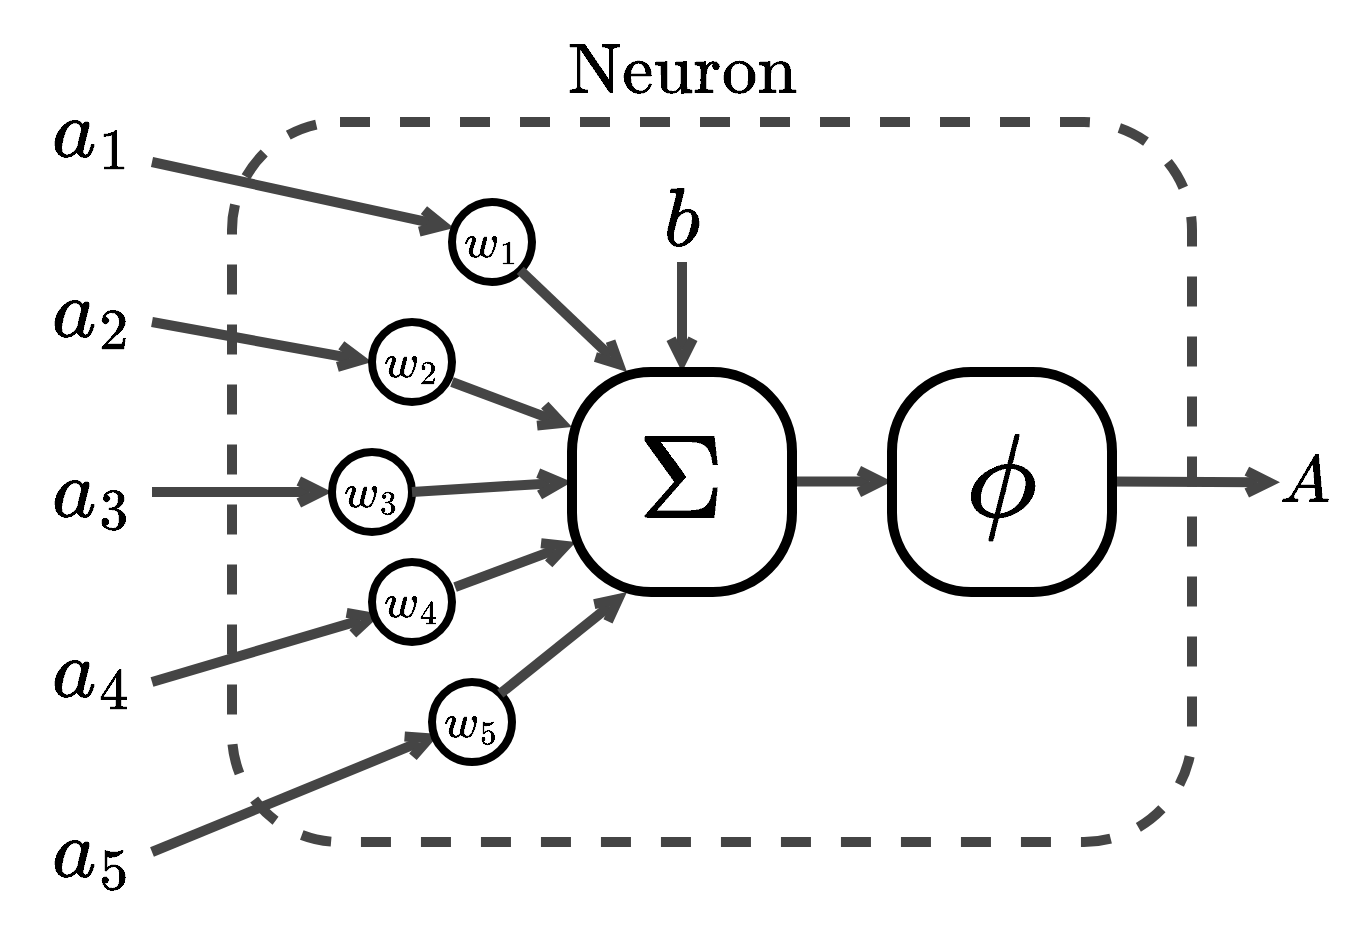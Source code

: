 <mxfile version="22.1.21" type="device">
  <diagram name="Stránka-1" id="elV8rFbGL1NgoKadewW1">
    <mxGraphModel dx="794" dy="832" grid="1" gridSize="10" guides="1" tooltips="1" connect="1" arrows="1" fold="1" page="1" pageScale="1" pageWidth="1654" pageHeight="2336" math="1" shadow="0">
      <root>
        <mxCell id="0" />
        <mxCell id="1" parent="0" />
        <mxCell id="HHsBuXF4o16a0b7N-zm0-21" value="" style="rounded=1;whiteSpace=wrap;html=1;strokeWidth=5;dashed=1;strokeColor=#454545;" parent="1" vertex="1">
          <mxGeometry x="1000" y="500" width="480" height="360" as="geometry" />
        </mxCell>
        <mxCell id="HHsBuXF4o16a0b7N-zm0-17" style="rounded=0;orthogonalLoop=1;jettySize=auto;html=1;endArrow=open;endFill=0;strokeWidth=5;strokeColor=#454545;exitX=1;exitY=1;exitDx=0;exitDy=0;entryX=0;entryY=0.5;entryDx=0;entryDy=0;" parent="1" edge="1">
          <mxGeometry relative="1" as="geometry">
            <mxPoint x="1440" y="679.77" as="sourcePoint" />
            <mxPoint x="1524" y="680.11" as="targetPoint" />
          </mxGeometry>
        </mxCell>
        <mxCell id="4ET7x0pr7HxU3ARI9NAl-24" style="rounded=0;orthogonalLoop=1;jettySize=auto;html=1;endArrow=open;endFill=0;strokeWidth=5;strokeColor=#454545;entryX=0.025;entryY=0.325;entryDx=0;entryDy=0;exitX=1;exitY=1;exitDx=0;exitDy=0;entryPerimeter=0;" parent="1" source="HHsBuXF4o16a0b7N-zm0-28" target="HHsBuXF4o16a0b7N-zm0-2" edge="1">
          <mxGeometry relative="1" as="geometry">
            <mxPoint x="1000" y="490" as="sourcePoint" />
            <mxPoint x="1080" y="560" as="targetPoint" />
          </mxGeometry>
        </mxCell>
        <mxCell id="4ET7x0pr7HxU3ARI9NAl-27" style="rounded=0;orthogonalLoop=1;jettySize=auto;html=1;endArrow=open;endFill=0;strokeWidth=5;strokeColor=#454545;entryX=0;entryY=0.5;entryDx=0;entryDy=0;" parent="1" target="HHsBuXF4o16a0b7N-zm0-3" edge="1">
          <mxGeometry relative="1" as="geometry">
            <mxPoint x="960" y="600" as="sourcePoint" />
            <mxPoint x="1070" y="630" as="targetPoint" />
          </mxGeometry>
        </mxCell>
        <mxCell id="4ET7x0pr7HxU3ARI9NAl-29" style="rounded=0;orthogonalLoop=1;jettySize=auto;html=1;endArrow=open;endFill=0;strokeWidth=5;strokeColor=#454545;entryX=0;entryY=0.5;entryDx=0;entryDy=0;" parent="1" target="HHsBuXF4o16a0b7N-zm0-4" edge="1">
          <mxGeometry relative="1" as="geometry">
            <mxPoint x="960" y="685" as="sourcePoint" />
            <mxPoint x="1050" y="705" as="targetPoint" />
          </mxGeometry>
        </mxCell>
        <mxCell id="4ET7x0pr7HxU3ARI9NAl-32" style="rounded=0;orthogonalLoop=1;jettySize=auto;html=1;endArrow=open;endFill=0;strokeWidth=5;strokeColor=#454545;entryX=0.119;entryY=0.65;entryDx=0;entryDy=0;entryPerimeter=0;" parent="1" target="HHsBuXF4o16a0b7N-zm0-5" edge="1">
          <mxGeometry relative="1" as="geometry">
            <mxPoint x="960" y="780" as="sourcePoint" />
            <mxPoint x="1090" y="750" as="targetPoint" />
          </mxGeometry>
        </mxCell>
        <mxCell id="4ET7x0pr7HxU3ARI9NAl-34" style="rounded=0;orthogonalLoop=1;jettySize=auto;html=1;endArrow=open;endFill=0;strokeWidth=5;strokeColor=#454545;entryX=0.093;entryY=0.65;entryDx=0;entryDy=0;entryPerimeter=0;exitX=1;exitY=0.5;exitDx=0;exitDy=0;" parent="1" source="HHsBuXF4o16a0b7N-zm0-34" target="HHsBuXF4o16a0b7N-zm0-6" edge="1">
          <mxGeometry relative="1" as="geometry">
            <mxPoint x="970" y="860" as="sourcePoint" />
            <mxPoint x="1160" y="780" as="targetPoint" />
          </mxGeometry>
        </mxCell>
        <mxCell id="HHsBuXF4o16a0b7N-zm0-2" value="&lt;font style=&quot;font-size: 20px;&quot;&gt;\(w_1\)&lt;/font&gt;" style="ellipse;whiteSpace=wrap;html=1;aspect=fixed;strokeWidth=4;" parent="1" vertex="1">
          <mxGeometry x="1110" y="540" width="40" height="40" as="geometry" />
        </mxCell>
        <mxCell id="HHsBuXF4o16a0b7N-zm0-3" value="&lt;font style=&quot;font-size: 20px;&quot;&gt;\(w_2\)&lt;/font&gt;" style="ellipse;whiteSpace=wrap;html=1;aspect=fixed;strokeWidth=4;" parent="1" vertex="1">
          <mxGeometry x="1070" y="600" width="40" height="40" as="geometry" />
        </mxCell>
        <mxCell id="HHsBuXF4o16a0b7N-zm0-4" value="&lt;font style=&quot;font-size: 20px;&quot;&gt;\(w_3\)&lt;/font&gt;" style="ellipse;whiteSpace=wrap;html=1;aspect=fixed;strokeWidth=4;" parent="1" vertex="1">
          <mxGeometry x="1050" y="665" width="40" height="40" as="geometry" />
        </mxCell>
        <mxCell id="HHsBuXF4o16a0b7N-zm0-5" value="&lt;font style=&quot;font-size: 20px;&quot;&gt;\(w_4\)&lt;/font&gt;" style="ellipse;whiteSpace=wrap;html=1;aspect=fixed;strokeWidth=4;" parent="1" vertex="1">
          <mxGeometry x="1070" y="720" width="40" height="40" as="geometry" />
        </mxCell>
        <mxCell id="HHsBuXF4o16a0b7N-zm0-6" value="&lt;font style=&quot;font-size: 20px;&quot;&gt;\(w_5\)&lt;/font&gt;" style="ellipse;whiteSpace=wrap;html=1;aspect=fixed;strokeWidth=4;" parent="1" vertex="1">
          <mxGeometry x="1100" y="780" width="40" height="40" as="geometry" />
        </mxCell>
        <mxCell id="HHsBuXF4o16a0b7N-zm0-7" value="&lt;font style=&quot;font-size: 35px;&quot;&gt;\(b\)&lt;/font&gt;" style="text;html=1;strokeColor=none;fillColor=none;align=center;verticalAlign=middle;whiteSpace=wrap;rounded=0;" parent="1" vertex="1">
          <mxGeometry x="1195" y="530" width="60" height="40" as="geometry" />
        </mxCell>
        <mxCell id="HHsBuXF4o16a0b7N-zm0-8" style="rounded=0;orthogonalLoop=1;jettySize=auto;html=1;endArrow=open;endFill=0;strokeWidth=5;strokeColor=#454545;entryX=0.5;entryY=0;entryDx=0;entryDy=0;exitX=0.5;exitY=1;exitDx=0;exitDy=0;" parent="1" source="HHsBuXF4o16a0b7N-zm0-7" target="HHsBuXF4o16a0b7N-zm0-1" edge="1">
          <mxGeometry relative="1" as="geometry">
            <mxPoint x="1220" y="570" as="sourcePoint" />
            <mxPoint x="1370" y="620" as="targetPoint" />
          </mxGeometry>
        </mxCell>
        <mxCell id="HHsBuXF4o16a0b7N-zm0-9" style="rounded=0;orthogonalLoop=1;jettySize=auto;html=1;endArrow=open;endFill=0;strokeWidth=5;strokeColor=#454545;entryX=0.25;entryY=0;entryDx=0;entryDy=0;exitX=1;exitY=1;exitDx=0;exitDy=0;" parent="1" source="HHsBuXF4o16a0b7N-zm0-2" target="HHsBuXF4o16a0b7N-zm0-1" edge="1">
          <mxGeometry relative="1" as="geometry">
            <mxPoint x="1140" y="570" as="sourcePoint" />
            <mxPoint x="1290" y="620" as="targetPoint" />
          </mxGeometry>
        </mxCell>
        <mxCell id="HHsBuXF4o16a0b7N-zm0-10" style="rounded=0;orthogonalLoop=1;jettySize=auto;html=1;endArrow=open;endFill=0;strokeWidth=5;strokeColor=#454545;entryX=0;entryY=0.25;entryDx=0;entryDy=0;exitX=1;exitY=1;exitDx=0;exitDy=0;" parent="1" target="HHsBuXF4o16a0b7N-zm0-1" edge="1">
          <mxGeometry relative="1" as="geometry">
            <mxPoint x="1110" y="630" as="sourcePoint" />
            <mxPoint x="1164" y="686" as="targetPoint" />
          </mxGeometry>
        </mxCell>
        <mxCell id="HHsBuXF4o16a0b7N-zm0-11" style="rounded=0;orthogonalLoop=1;jettySize=auto;html=1;endArrow=open;endFill=0;strokeWidth=5;strokeColor=#454545;entryX=0;entryY=0.5;entryDx=0;entryDy=0;" parent="1" target="HHsBuXF4o16a0b7N-zm0-1" edge="1">
          <mxGeometry relative="1" as="geometry">
            <mxPoint x="1090" y="685" as="sourcePoint" />
            <mxPoint x="1150" y="708" as="targetPoint" />
          </mxGeometry>
        </mxCell>
        <mxCell id="HHsBuXF4o16a0b7N-zm0-13" style="rounded=0;orthogonalLoop=1;jettySize=auto;html=1;endArrow=open;endFill=0;strokeWidth=5;strokeColor=#454545;entryX=0.018;entryY=0.773;entryDx=0;entryDy=0;exitX=1.038;exitY=0.314;exitDx=0;exitDy=0;exitPerimeter=0;entryPerimeter=0;" parent="1" source="HHsBuXF4o16a0b7N-zm0-5" target="HHsBuXF4o16a0b7N-zm0-1" edge="1">
          <mxGeometry relative="1" as="geometry">
            <mxPoint x="1110" y="740" as="sourcePoint" />
            <mxPoint x="1170" y="768" as="targetPoint" />
          </mxGeometry>
        </mxCell>
        <mxCell id="HHsBuXF4o16a0b7N-zm0-14" style="rounded=0;orthogonalLoop=1;jettySize=auto;html=1;endArrow=open;endFill=0;strokeWidth=5;strokeColor=#454545;entryX=0.25;entryY=1;entryDx=0;entryDy=0;exitX=1;exitY=0;exitDx=0;exitDy=0;" parent="1" source="HHsBuXF4o16a0b7N-zm0-6" target="HHsBuXF4o16a0b7N-zm0-1" edge="1">
          <mxGeometry relative="1" as="geometry">
            <mxPoint x="1150" y="777" as="sourcePoint" />
            <mxPoint x="1210" y="750" as="targetPoint" />
          </mxGeometry>
        </mxCell>
        <mxCell id="HHsBuXF4o16a0b7N-zm0-15" style="rounded=0;orthogonalLoop=1;jettySize=auto;html=1;endArrow=open;endFill=0;strokeWidth=5;strokeColor=#454545;exitX=1;exitY=1;exitDx=0;exitDy=0;" parent="1" edge="1">
          <mxGeometry relative="1" as="geometry">
            <mxPoint x="1280" y="679.77" as="sourcePoint" />
            <mxPoint x="1330" y="679.77" as="targetPoint" />
          </mxGeometry>
        </mxCell>
        <mxCell id="HHsBuXF4o16a0b7N-zm0-16" value="&lt;font style=&quot;font-size: 50px;&quot;&gt;\(\phi\)&lt;/font&gt;" style="whiteSpace=wrap;html=1;aspect=fixed;strokeWidth=5;rounded=1;arcSize=36;" parent="1" vertex="1">
          <mxGeometry x="1330" y="625" width="110" height="110" as="geometry" />
        </mxCell>
        <mxCell id="HHsBuXF4o16a0b7N-zm0-18" value="&lt;font style=&quot;font-size: 28px;&quot;&gt;\(A\)&lt;/font&gt;" style="text;html=1;strokeColor=none;fillColor=none;align=center;verticalAlign=middle;whiteSpace=wrap;rounded=0;" parent="1" vertex="1">
          <mxGeometry x="1524" y="665" width="26" height="30" as="geometry" />
        </mxCell>
        <mxCell id="HHsBuXF4o16a0b7N-zm0-22" value="&lt;font style=&quot;font-size: 30px;&quot;&gt;\(\text{Neuron}\)&lt;/font&gt;" style="text;html=1;strokeColor=none;fillColor=none;align=center;verticalAlign=middle;whiteSpace=wrap;rounded=0;" parent="1" vertex="1">
          <mxGeometry x="1135" y="460" width="180" height="30" as="geometry" />
        </mxCell>
        <mxCell id="HHsBuXF4o16a0b7N-zm0-1" value="&lt;font style=&quot;font-size: 50px;&quot;&gt;\(\Sigma\)&lt;/font&gt;" style="whiteSpace=wrap;html=1;aspect=fixed;strokeWidth=5;rounded=1;arcSize=36;" parent="1" vertex="1">
          <mxGeometry x="1170" y="625" width="110" height="110" as="geometry" />
        </mxCell>
        <mxCell id="HHsBuXF4o16a0b7N-zm0-26" value="&lt;font style=&quot;font-size: 35px;&quot;&gt;\(a_2\)&lt;/font&gt;" style="text;html=1;strokeColor=none;fillColor=none;align=center;verticalAlign=middle;whiteSpace=wrap;rounded=0;" parent="1" vertex="1">
          <mxGeometry x="900" y="580" width="60" height="30" as="geometry" />
        </mxCell>
        <mxCell id="HHsBuXF4o16a0b7N-zm0-28" value="&lt;font style=&quot;font-size: 35px;&quot;&gt;\(a_1\)&lt;/font&gt;" style="text;html=1;strokeColor=none;fillColor=none;align=center;verticalAlign=middle;whiteSpace=wrap;rounded=0;" parent="1" vertex="1">
          <mxGeometry x="900" y="490" width="60" height="30" as="geometry" />
        </mxCell>
        <mxCell id="HHsBuXF4o16a0b7N-zm0-31" value="&lt;font style=&quot;font-size: 35px;&quot;&gt;\(a_3\)&lt;/font&gt;" style="text;html=1;strokeColor=none;fillColor=none;align=center;verticalAlign=middle;whiteSpace=wrap;rounded=0;" parent="1" vertex="1">
          <mxGeometry x="900" y="670" width="60" height="30" as="geometry" />
        </mxCell>
        <mxCell id="HHsBuXF4o16a0b7N-zm0-33" value="&lt;font style=&quot;font-size: 35px;&quot;&gt;\(a_4\)&lt;/font&gt;" style="text;html=1;strokeColor=none;fillColor=none;align=center;verticalAlign=middle;whiteSpace=wrap;rounded=0;" parent="1" vertex="1">
          <mxGeometry x="900" y="760" width="60" height="30" as="geometry" />
        </mxCell>
        <mxCell id="HHsBuXF4o16a0b7N-zm0-34" value="&lt;font style=&quot;font-size: 35px;&quot;&gt;\(a_5\)&lt;/font&gt;" style="text;html=1;strokeColor=none;fillColor=none;align=center;verticalAlign=middle;whiteSpace=wrap;rounded=0;" parent="1" vertex="1">
          <mxGeometry x="900" y="850" width="60" height="30" as="geometry" />
        </mxCell>
      </root>
    </mxGraphModel>
  </diagram>
</mxfile>
